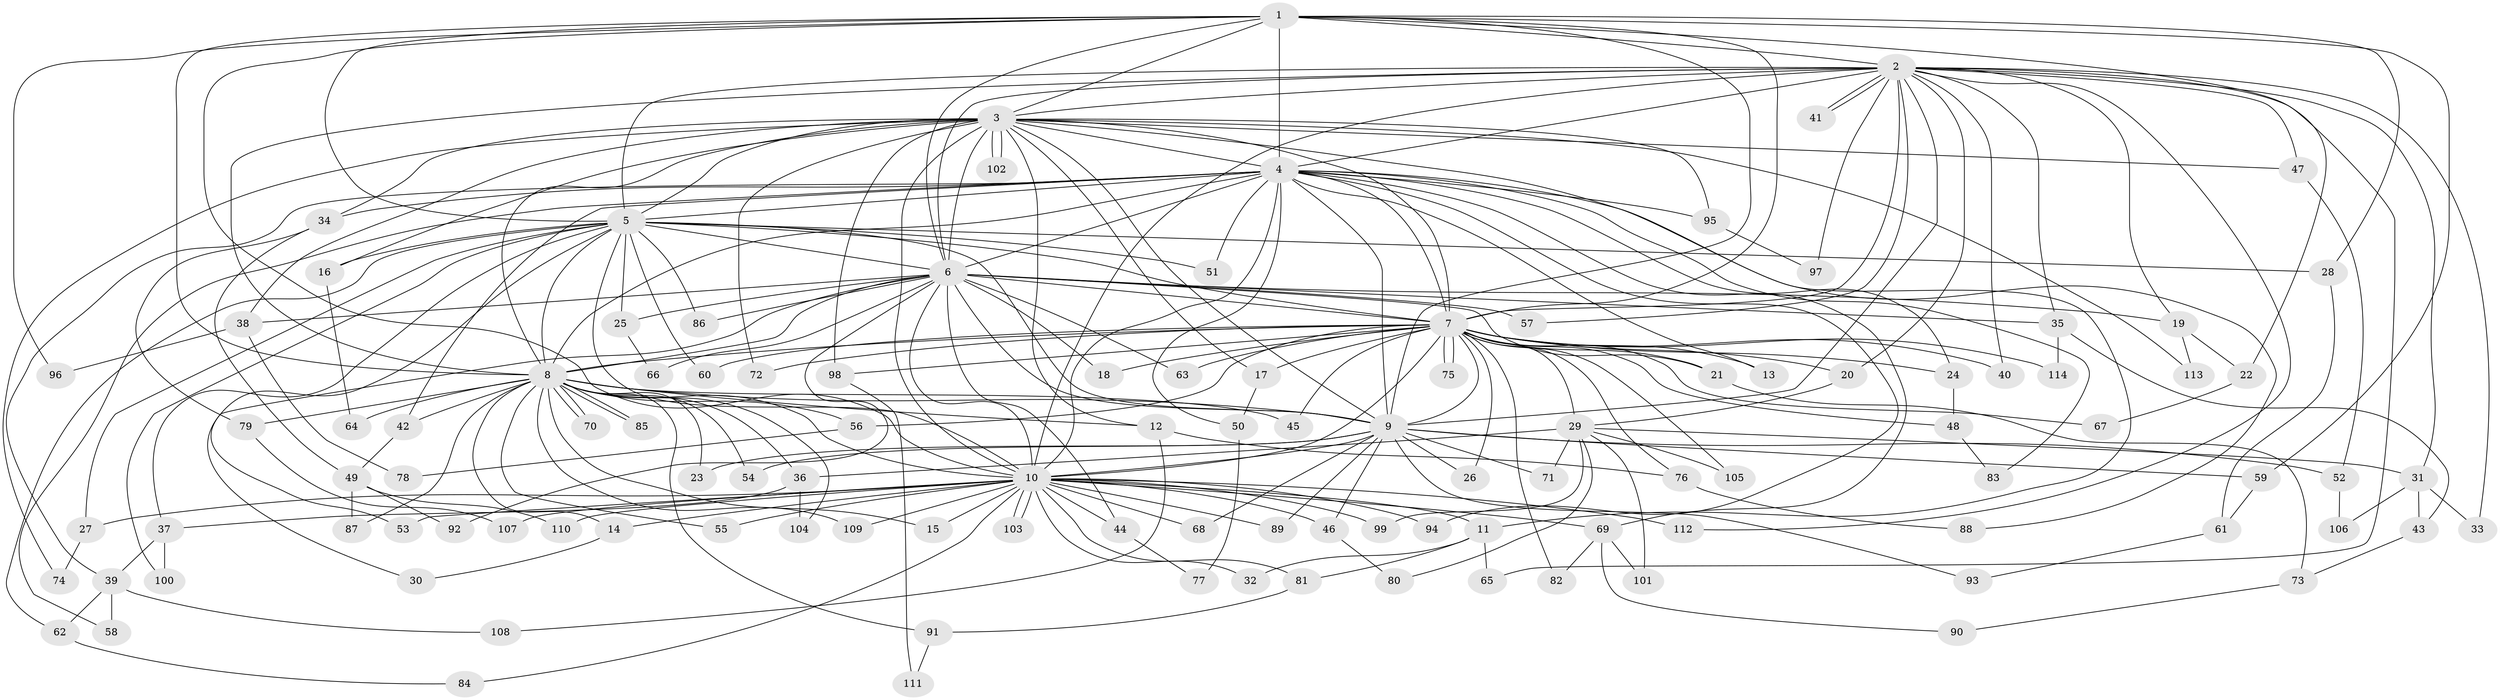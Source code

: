 // coarse degree distribution, {25: 0.022222222222222223, 1: 0.3111111111111111, 2: 0.4666666666666667, 3: 0.08888888888888889, 4: 0.044444444444444446, 21: 0.044444444444444446, 11: 0.022222222222222223}
// Generated by graph-tools (version 1.1) at 2025/49/03/04/25 21:49:39]
// undirected, 114 vertices, 253 edges
graph export_dot {
graph [start="1"]
  node [color=gray90,style=filled];
  1;
  2;
  3;
  4;
  5;
  6;
  7;
  8;
  9;
  10;
  11;
  12;
  13;
  14;
  15;
  16;
  17;
  18;
  19;
  20;
  21;
  22;
  23;
  24;
  25;
  26;
  27;
  28;
  29;
  30;
  31;
  32;
  33;
  34;
  35;
  36;
  37;
  38;
  39;
  40;
  41;
  42;
  43;
  44;
  45;
  46;
  47;
  48;
  49;
  50;
  51;
  52;
  53;
  54;
  55;
  56;
  57;
  58;
  59;
  60;
  61;
  62;
  63;
  64;
  65;
  66;
  67;
  68;
  69;
  70;
  71;
  72;
  73;
  74;
  75;
  76;
  77;
  78;
  79;
  80;
  81;
  82;
  83;
  84;
  85;
  86;
  87;
  88;
  89;
  90;
  91;
  92;
  93;
  94;
  95;
  96;
  97;
  98;
  99;
  100;
  101;
  102;
  103;
  104;
  105;
  106;
  107;
  108;
  109;
  110;
  111;
  112;
  113;
  114;
  1 -- 2;
  1 -- 3;
  1 -- 4;
  1 -- 5;
  1 -- 6;
  1 -- 7;
  1 -- 8;
  1 -- 9;
  1 -- 10;
  1 -- 22;
  1 -- 28;
  1 -- 59;
  1 -- 96;
  2 -- 3;
  2 -- 4;
  2 -- 5;
  2 -- 6;
  2 -- 7;
  2 -- 8;
  2 -- 9;
  2 -- 10;
  2 -- 19;
  2 -- 20;
  2 -- 31;
  2 -- 33;
  2 -- 35;
  2 -- 40;
  2 -- 41;
  2 -- 41;
  2 -- 47;
  2 -- 57;
  2 -- 65;
  2 -- 97;
  2 -- 112;
  3 -- 4;
  3 -- 5;
  3 -- 6;
  3 -- 7;
  3 -- 8;
  3 -- 9;
  3 -- 10;
  3 -- 11;
  3 -- 12;
  3 -- 16;
  3 -- 17;
  3 -- 34;
  3 -- 38;
  3 -- 47;
  3 -- 72;
  3 -- 74;
  3 -- 95;
  3 -- 98;
  3 -- 102;
  3 -- 102;
  3 -- 113;
  4 -- 5;
  4 -- 6;
  4 -- 7;
  4 -- 8;
  4 -- 9;
  4 -- 10;
  4 -- 13;
  4 -- 24;
  4 -- 34;
  4 -- 39;
  4 -- 42;
  4 -- 50;
  4 -- 51;
  4 -- 58;
  4 -- 69;
  4 -- 83;
  4 -- 88;
  4 -- 94;
  4 -- 95;
  5 -- 6;
  5 -- 7;
  5 -- 8;
  5 -- 9;
  5 -- 10;
  5 -- 16;
  5 -- 25;
  5 -- 27;
  5 -- 28;
  5 -- 37;
  5 -- 51;
  5 -- 53;
  5 -- 60;
  5 -- 62;
  5 -- 86;
  5 -- 100;
  6 -- 7;
  6 -- 8;
  6 -- 9;
  6 -- 10;
  6 -- 18;
  6 -- 19;
  6 -- 21;
  6 -- 25;
  6 -- 30;
  6 -- 35;
  6 -- 38;
  6 -- 44;
  6 -- 57;
  6 -- 63;
  6 -- 66;
  6 -- 86;
  6 -- 92;
  7 -- 8;
  7 -- 9;
  7 -- 10;
  7 -- 13;
  7 -- 17;
  7 -- 18;
  7 -- 20;
  7 -- 21;
  7 -- 24;
  7 -- 26;
  7 -- 29;
  7 -- 40;
  7 -- 45;
  7 -- 48;
  7 -- 56;
  7 -- 60;
  7 -- 63;
  7 -- 67;
  7 -- 72;
  7 -- 75;
  7 -- 75;
  7 -- 76;
  7 -- 82;
  7 -- 98;
  7 -- 105;
  7 -- 114;
  8 -- 9;
  8 -- 10;
  8 -- 12;
  8 -- 14;
  8 -- 15;
  8 -- 23;
  8 -- 36;
  8 -- 42;
  8 -- 45;
  8 -- 54;
  8 -- 55;
  8 -- 56;
  8 -- 64;
  8 -- 70;
  8 -- 70;
  8 -- 79;
  8 -- 85;
  8 -- 85;
  8 -- 87;
  8 -- 91;
  8 -- 104;
  8 -- 109;
  9 -- 10;
  9 -- 23;
  9 -- 26;
  9 -- 46;
  9 -- 52;
  9 -- 54;
  9 -- 59;
  9 -- 68;
  9 -- 71;
  9 -- 89;
  9 -- 93;
  10 -- 11;
  10 -- 14;
  10 -- 15;
  10 -- 27;
  10 -- 32;
  10 -- 44;
  10 -- 46;
  10 -- 53;
  10 -- 55;
  10 -- 68;
  10 -- 69;
  10 -- 81;
  10 -- 84;
  10 -- 89;
  10 -- 94;
  10 -- 99;
  10 -- 103;
  10 -- 103;
  10 -- 107;
  10 -- 109;
  10 -- 110;
  10 -- 112;
  11 -- 32;
  11 -- 65;
  11 -- 81;
  12 -- 76;
  12 -- 108;
  14 -- 30;
  16 -- 64;
  17 -- 50;
  19 -- 22;
  19 -- 113;
  20 -- 29;
  21 -- 73;
  22 -- 67;
  24 -- 48;
  25 -- 66;
  27 -- 74;
  28 -- 61;
  29 -- 31;
  29 -- 36;
  29 -- 71;
  29 -- 80;
  29 -- 99;
  29 -- 101;
  29 -- 105;
  31 -- 33;
  31 -- 43;
  31 -- 106;
  34 -- 49;
  34 -- 79;
  35 -- 43;
  35 -- 114;
  36 -- 37;
  36 -- 104;
  37 -- 39;
  37 -- 100;
  38 -- 78;
  38 -- 96;
  39 -- 58;
  39 -- 62;
  39 -- 108;
  42 -- 49;
  43 -- 73;
  44 -- 77;
  46 -- 80;
  47 -- 52;
  48 -- 83;
  49 -- 87;
  49 -- 92;
  49 -- 110;
  50 -- 77;
  52 -- 106;
  56 -- 78;
  59 -- 61;
  61 -- 93;
  62 -- 84;
  69 -- 82;
  69 -- 90;
  69 -- 101;
  73 -- 90;
  76 -- 88;
  79 -- 107;
  81 -- 91;
  91 -- 111;
  95 -- 97;
  98 -- 111;
}
